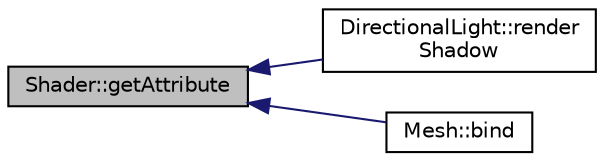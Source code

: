 digraph "Shader::getAttribute"
{
  edge [fontname="Helvetica",fontsize="10",labelfontname="Helvetica",labelfontsize="10"];
  node [fontname="Helvetica",fontsize="10",shape=record];
  rankdir="LR";
  Node1 [label="Shader::getAttribute",height=0.2,width=0.4,color="black", fillcolor="grey75", style="filled" fontcolor="black"];
  Node1 -> Node2 [dir="back",color="midnightblue",fontsize="10",style="solid",fontname="Helvetica"];
  Node2 [label="DirectionalLight::render\lShadow",height=0.2,width=0.4,color="black", fillcolor="white", style="filled",URL="$class_directional_light.html#a5fa5e3d9c9431e815a7a69d6d93a10d6",tooltip="Renders the mesh using an orthogonal camera. As the light is assumed to be at infinity, no culling happens. "];
  Node1 -> Node3 [dir="back",color="midnightblue",fontsize="10",style="solid",fontname="Helvetica"];
  Node3 [label="Mesh::bind",height=0.2,width=0.4,color="black", fillcolor="white", style="filled",URL="$class_mesh.html#a52f97a93ce2f1ad4bee709c73c49b523",tooltip="Tells the shader to use this mesh&#39;s data in rendering. "];
}
